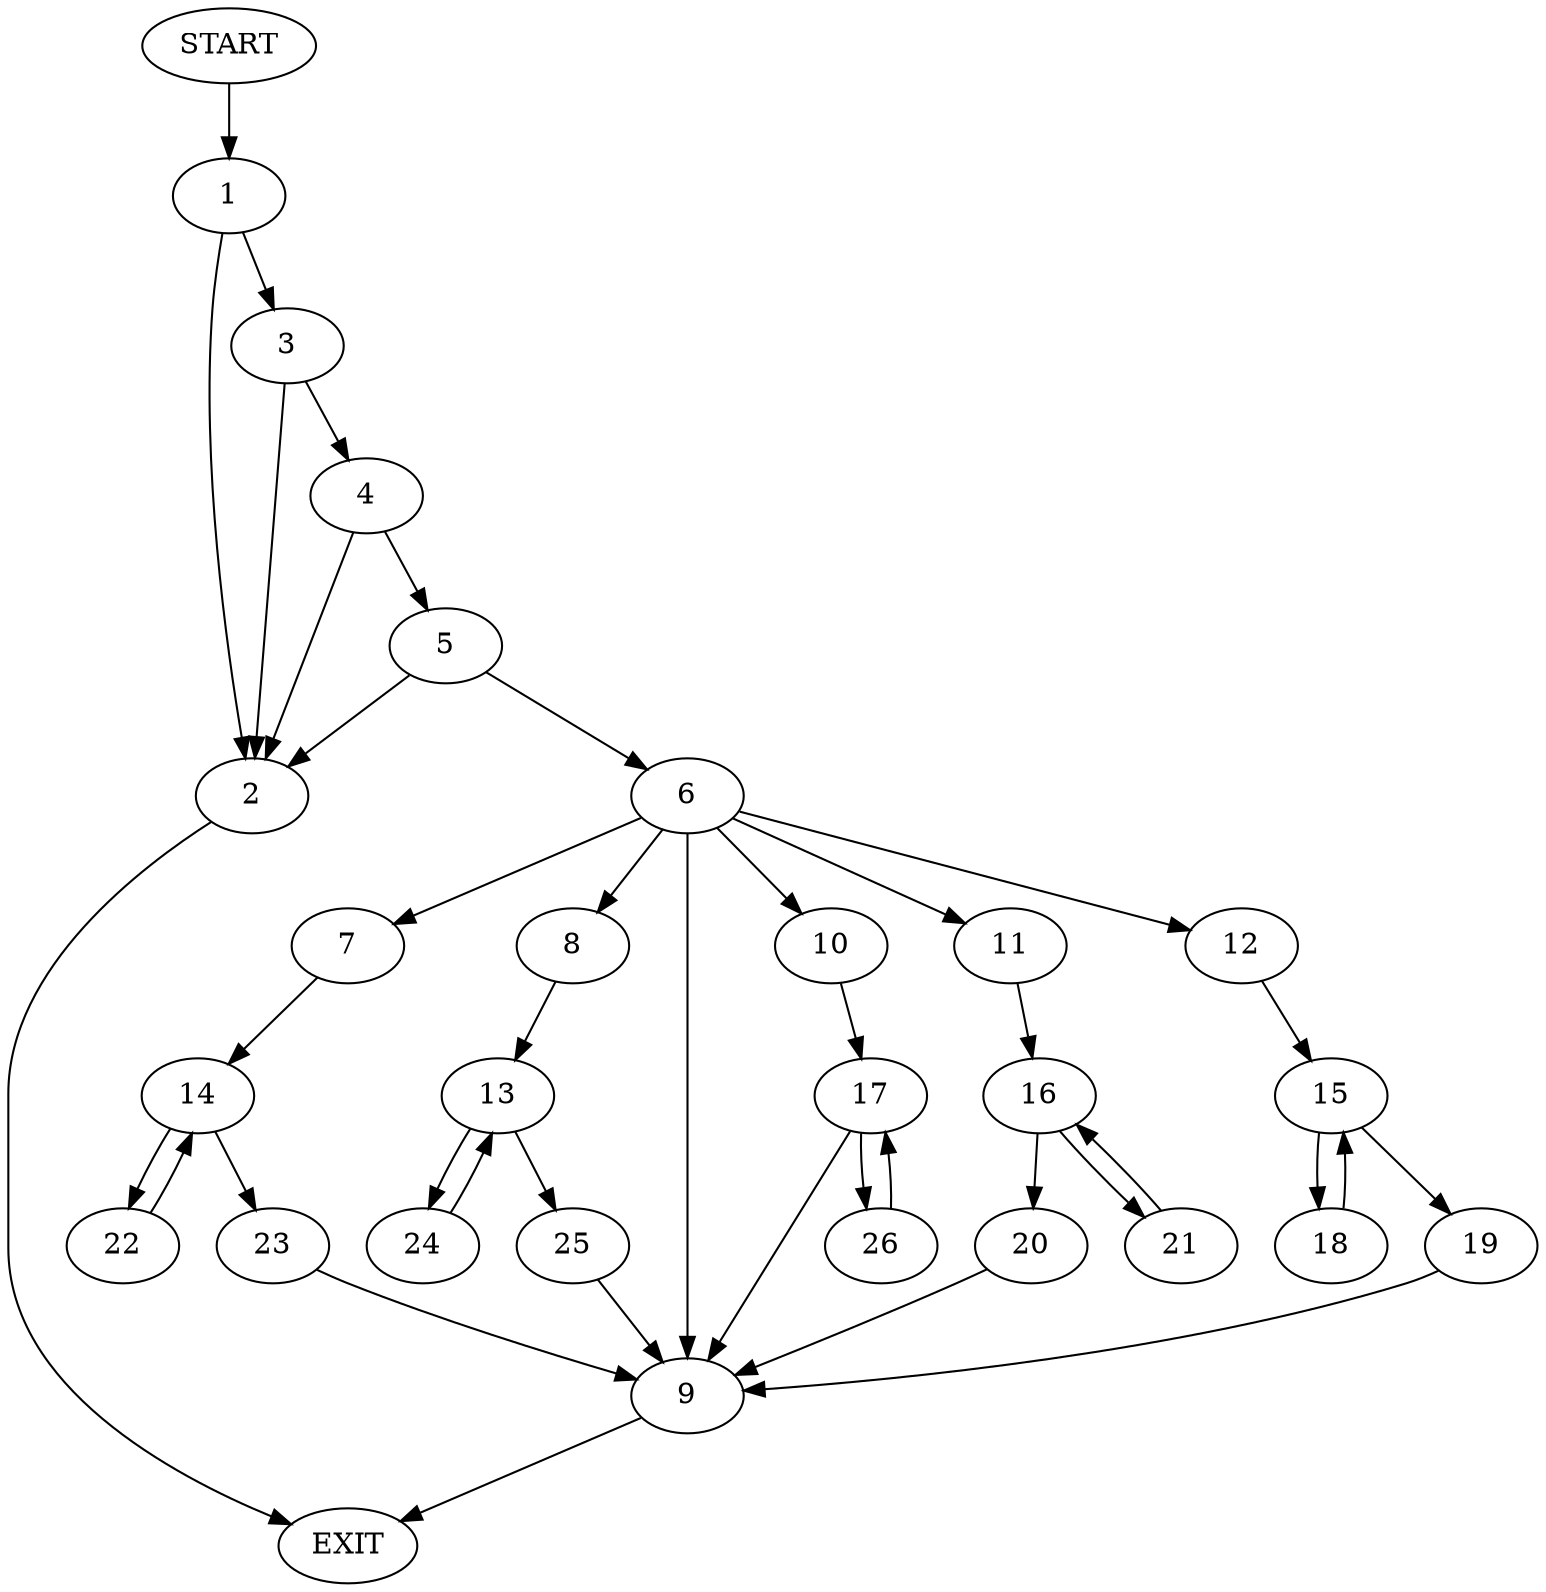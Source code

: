 digraph {
0 [label="START"]
27 [label="EXIT"]
0 -> 1
1 -> 2
1 -> 3
3 -> 4
3 -> 2
2 -> 27
4 -> 2
4 -> 5
5 -> 2
5 -> 6
6 -> 7
6 -> 8
6 -> 9
6 -> 10
6 -> 11
6 -> 12
8 -> 13
7 -> 14
12 -> 15
11 -> 16
9 -> 27
10 -> 17
15 -> 18
15 -> 19
18 -> 15
19 -> 9
16 -> 20
16 -> 21
21 -> 16
20 -> 9
14 -> 22
14 -> 23
23 -> 9
22 -> 14
13 -> 24
13 -> 25
25 -> 9
24 -> 13
17 -> 9
17 -> 26
26 -> 17
}
